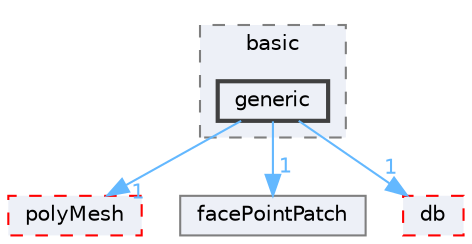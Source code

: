 digraph "src/OpenFOAM/meshes/pointMesh/pointPatches/basic/generic"
{
 // LATEX_PDF_SIZE
  bgcolor="transparent";
  edge [fontname=Helvetica,fontsize=10,labelfontname=Helvetica,labelfontsize=10];
  node [fontname=Helvetica,fontsize=10,shape=box,height=0.2,width=0.4];
  compound=true
  subgraph clusterdir_0dd671b9b24893c9c3ff453a60d0022b {
    graph [ bgcolor="#edf0f7", pencolor="grey50", label="basic", fontname=Helvetica,fontsize=10 style="filled,dashed", URL="dir_0dd671b9b24893c9c3ff453a60d0022b.html",tooltip=""]
  dir_9b8cf73abf3c970e883c2d25fdd9d246 [label="generic", fillcolor="#edf0f7", color="grey25", style="filled,bold", URL="dir_9b8cf73abf3c970e883c2d25fdd9d246.html",tooltip=""];
  }
  dir_5e5a63cb97aae3d01c8e98f0c14953bc [label="polyMesh", fillcolor="#edf0f7", color="red", style="filled,dashed", URL="dir_5e5a63cb97aae3d01c8e98f0c14953bc.html",tooltip=""];
  dir_602eb11747eaf9b0ac10527ada580b7b [label="facePointPatch", fillcolor="#edf0f7", color="grey50", style="filled", URL="dir_602eb11747eaf9b0ac10527ada580b7b.html",tooltip=""];
  dir_63c634f7a7cfd679ac26c67fb30fc32f [label="db", fillcolor="#edf0f7", color="red", style="filled,dashed", URL="dir_63c634f7a7cfd679ac26c67fb30fc32f.html",tooltip=""];
  dir_9b8cf73abf3c970e883c2d25fdd9d246->dir_5e5a63cb97aae3d01c8e98f0c14953bc [headlabel="1", labeldistance=1.5 headhref="dir_001610_002980.html" href="dir_001610_002980.html" color="steelblue1" fontcolor="steelblue1"];
  dir_9b8cf73abf3c970e883c2d25fdd9d246->dir_602eb11747eaf9b0ac10527ada580b7b [headlabel="1", labeldistance=1.5 headhref="dir_001610_001261.html" href="dir_001610_001261.html" color="steelblue1" fontcolor="steelblue1"];
  dir_9b8cf73abf3c970e883c2d25fdd9d246->dir_63c634f7a7cfd679ac26c67fb30fc32f [headlabel="1", labeldistance=1.5 headhref="dir_001610_000817.html" href="dir_001610_000817.html" color="steelblue1" fontcolor="steelblue1"];
}
